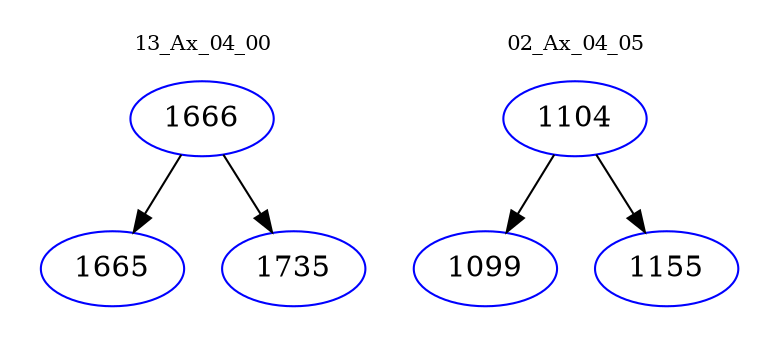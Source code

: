 digraph{
subgraph cluster_0 {
color = white
label = "13_Ax_04_00";
fontsize=10;
T0_1666 [label="1666", color="blue"]
T0_1666 -> T0_1665 [color="black"]
T0_1665 [label="1665", color="blue"]
T0_1666 -> T0_1735 [color="black"]
T0_1735 [label="1735", color="blue"]
}
subgraph cluster_1 {
color = white
label = "02_Ax_04_05";
fontsize=10;
T1_1104 [label="1104", color="blue"]
T1_1104 -> T1_1099 [color="black"]
T1_1099 [label="1099", color="blue"]
T1_1104 -> T1_1155 [color="black"]
T1_1155 [label="1155", color="blue"]
}
}
